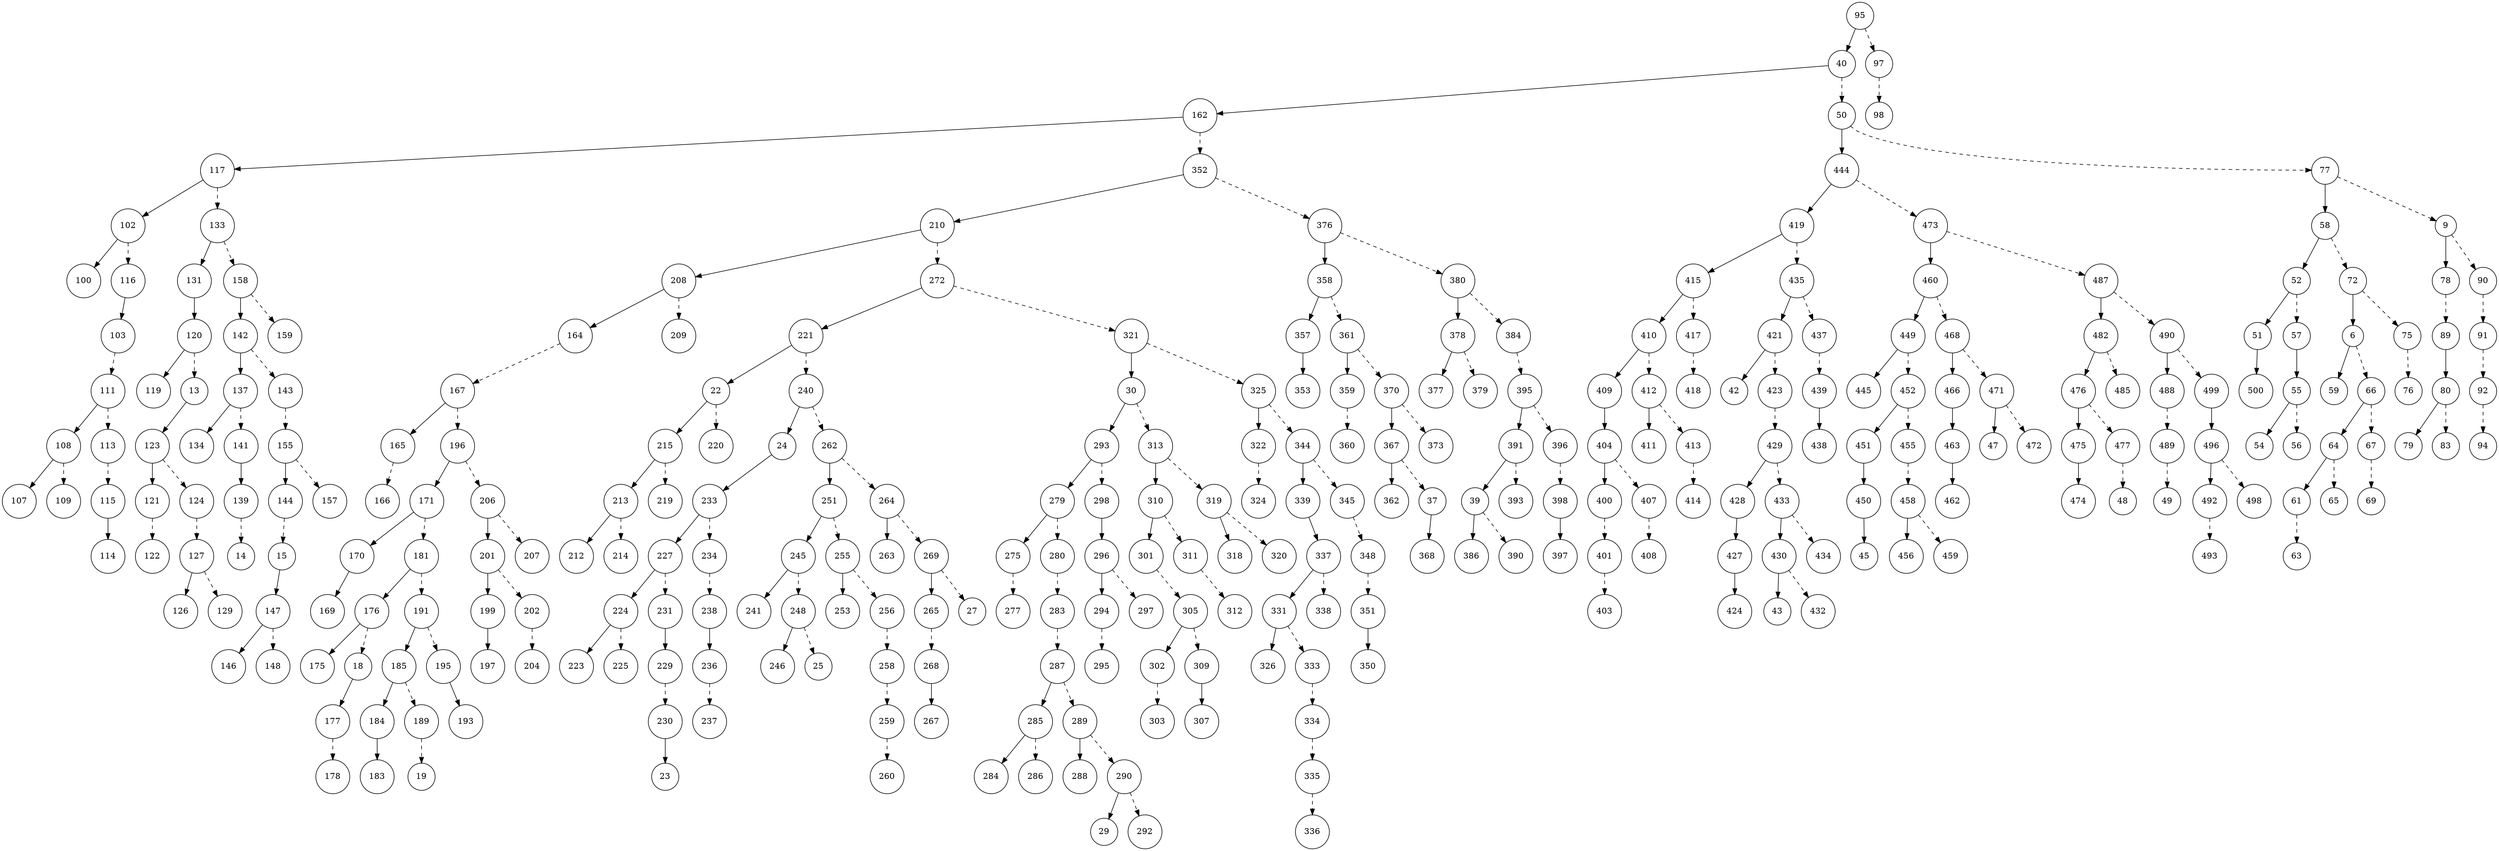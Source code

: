 digraph Tree {
    node [shape=circle];
    "95" -> "40";
    "95" -> "97" [style=dashed];
    "40" -> "162";
    "40" -> "50" [style=dashed];
    "162" -> "117";
    "162" -> "352" [style=dashed];
    "117" -> "102";
    "117" -> "133" [style=dashed];
    "102" -> "100";
    "102" -> "116" [style=dashed];
    "116" -> "103";
    "103" -> "111" [style=dashed];
    "111" -> "108";
    "111" -> "113" [style=dashed];
    "108" -> "107";
    "108" -> "109" [style=dashed];
    "113" -> "115" [style=dashed];
    "115" -> "114";
    "133" -> "131";
    "133" -> "158" [style=dashed];
    "131" -> "120";
    "120" -> "119";
    "120" -> "13" [style=dashed];
    "13" -> "123";
    "123" -> "121";
    "123" -> "124" [style=dashed];
    "121" -> "122" [style=dashed];
    "124" -> "127" [style=dashed];
    "127" -> "126";
    "127" -> "129" [style=dashed];
    "158" -> "142";
    "158" -> "159" [style=dashed];
    "142" -> "137";
    "142" -> "143" [style=dashed];
    "137" -> "134";
    "137" -> "141" [style=dashed];
    "141" -> "139";
    "139" -> "14" [style=dashed];
    "143" -> "155" [style=dashed];
    "155" -> "144";
    "155" -> "157" [style=dashed];
    "144" -> "15" [style=dashed];
    "15" -> "147";
    "147" -> "146";
    "147" -> "148" [style=dashed];
    "352" -> "210";
    "352" -> "376" [style=dashed];
    "210" -> "208";
    "210" -> "272" [style=dashed];
    "208" -> "164";
    "208" -> "209" [style=dashed];
    "164" -> "167" [style=dashed];
    "167" -> "165";
    "167" -> "196" [style=dashed];
    "165" -> "166" [style=dashed];
    "196" -> "171";
    "196" -> "206" [style=dashed];
    "171" -> "170";
    "171" -> "181" [style=dashed];
    "170" -> "169";
    "181" -> "176";
    "181" -> "191" [style=dashed];
    "176" -> "175";
    "176" -> "18" [style=dashed];
    "18" -> "177";
    "177" -> "178" [style=dashed];
    "191" -> "185";
    "191" -> "195" [style=dashed];
    "185" -> "184";
    "185" -> "189" [style=dashed];
    "184" -> "183";
    "189" -> "19" [style=dashed];
    "195" -> "193";
    "206" -> "201";
    "206" -> "207" [style=dashed];
    "201" -> "199";
    "201" -> "202" [style=dashed];
    "199" -> "197";
    "202" -> "204" [style=dashed];
    "272" -> "221";
    "272" -> "321" [style=dashed];
    "221" -> "22";
    "221" -> "240" [style=dashed];
    "22" -> "215";
    "22" -> "220" [style=dashed];
    "215" -> "213";
    "215" -> "219" [style=dashed];
    "213" -> "212";
    "213" -> "214" [style=dashed];
    "240" -> "24";
    "240" -> "262" [style=dashed];
    "24" -> "233";
    "233" -> "227";
    "233" -> "234" [style=dashed];
    "227" -> "224";
    "227" -> "231" [style=dashed];
    "224" -> "223";
    "224" -> "225" [style=dashed];
    "231" -> "229";
    "229" -> "230" [style=dashed];
    "230" -> "23";
    "234" -> "238" [style=dashed];
    "238" -> "236";
    "236" -> "237" [style=dashed];
    "262" -> "251";
    "262" -> "264" [style=dashed];
    "251" -> "245";
    "251" -> "255" [style=dashed];
    "245" -> "241";
    "245" -> "248" [style=dashed];
    "248" -> "246";
    "248" -> "25" [style=dashed];
    "255" -> "253";
    "255" -> "256" [style=dashed];
    "256" -> "258" [style=dashed];
    "258" -> "259" [style=dashed];
    "259" -> "260" [style=dashed];
    "264" -> "263";
    "264" -> "269" [style=dashed];
    "269" -> "265";
    "269" -> "27" [style=dashed];
    "265" -> "268" [style=dashed];
    "268" -> "267";
    "321" -> "30";
    "321" -> "325" [style=dashed];
    "30" -> "293";
    "30" -> "313" [style=dashed];
    "293" -> "279";
    "293" -> "298" [style=dashed];
    "279" -> "275";
    "279" -> "280" [style=dashed];
    "275" -> "277" [style=dashed];
    "280" -> "283" [style=dashed];
    "283" -> "287" [style=dashed];
    "287" -> "285";
    "287" -> "289" [style=dashed];
    "285" -> "284";
    "285" -> "286" [style=dashed];
    "289" -> "288";
    "289" -> "290" [style=dashed];
    "290" -> "29";
    "290" -> "292" [style=dashed];
    "298" -> "296";
    "296" -> "294";
    "296" -> "297" [style=dashed];
    "294" -> "295" [style=dashed];
    "313" -> "310";
    "313" -> "319" [style=dashed];
    "310" -> "301";
    "310" -> "311" [style=dashed];
    "301" -> "305" [style=dashed];
    "305" -> "302";
    "305" -> "309" [style=dashed];
    "302" -> "303" [style=dashed];
    "309" -> "307";
    "311" -> "312" [style=dashed];
    "319" -> "318";
    "319" -> "320" [style=dashed];
    "325" -> "322";
    "325" -> "344" [style=dashed];
    "322" -> "324" [style=dashed];
    "344" -> "339";
    "344" -> "345" [style=dashed];
    "339" -> "337";
    "337" -> "331";
    "337" -> "338" [style=dashed];
    "331" -> "326";
    "331" -> "333" [style=dashed];
    "333" -> "334" [style=dashed];
    "334" -> "335" [style=dashed];
    "335" -> "336" [style=dashed];
    "345" -> "348" [style=dashed];
    "348" -> "351" [style=dashed];
    "351" -> "350";
    "376" -> "358";
    "376" -> "380" [style=dashed];
    "358" -> "357";
    "358" -> "361" [style=dashed];
    "357" -> "353";
    "361" -> "359";
    "361" -> "370" [style=dashed];
    "359" -> "360" [style=dashed];
    "370" -> "367";
    "370" -> "373" [style=dashed];
    "367" -> "362";
    "367" -> "37" [style=dashed];
    "37" -> "368";
    "380" -> "378";
    "380" -> "384" [style=dashed];
    "378" -> "377";
    "378" -> "379" [style=dashed];
    "384" -> "395" [style=dashed];
    "395" -> "391";
    "395" -> "396" [style=dashed];
    "391" -> "39";
    "391" -> "393" [style=dashed];
    "39" -> "386";
    "39" -> "390" [style=dashed];
    "396" -> "398" [style=dashed];
    "398" -> "397";
    "50" -> "444";
    "50" -> "77" [style=dashed];
    "444" -> "419";
    "444" -> "473" [style=dashed];
    "419" -> "415";
    "419" -> "435" [style=dashed];
    "415" -> "410";
    "415" -> "417" [style=dashed];
    "410" -> "409";
    "410" -> "412" [style=dashed];
    "409" -> "404";
    "404" -> "400";
    "404" -> "407" [style=dashed];
    "400" -> "401" [style=dashed];
    "401" -> "403" [style=dashed];
    "407" -> "408" [style=dashed];
    "412" -> "411";
    "412" -> "413" [style=dashed];
    "413" -> "414" [style=dashed];
    "417" -> "418" [style=dashed];
    "435" -> "421";
    "435" -> "437" [style=dashed];
    "421" -> "42";
    "421" -> "423" [style=dashed];
    "423" -> "429" [style=dashed];
    "429" -> "428";
    "429" -> "433" [style=dashed];
    "428" -> "427";
    "427" -> "424";
    "433" -> "430";
    "433" -> "434" [style=dashed];
    "430" -> "43";
    "430" -> "432" [style=dashed];
    "437" -> "439" [style=dashed];
    "439" -> "438";
    "473" -> "460";
    "473" -> "487" [style=dashed];
    "460" -> "449";
    "460" -> "468" [style=dashed];
    "449" -> "445";
    "449" -> "452" [style=dashed];
    "452" -> "451";
    "452" -> "455" [style=dashed];
    "451" -> "450";
    "450" -> "45";
    "455" -> "458" [style=dashed];
    "458" -> "456";
    "458" -> "459" [style=dashed];
    "468" -> "466";
    "468" -> "471" [style=dashed];
    "466" -> "463";
    "463" -> "462";
    "471" -> "47";
    "471" -> "472" [style=dashed];
    "487" -> "482";
    "487" -> "490" [style=dashed];
    "482" -> "476";
    "482" -> "485" [style=dashed];
    "476" -> "475";
    "476" -> "477" [style=dashed];
    "475" -> "474";
    "477" -> "48" [style=dashed];
    "490" -> "488";
    "490" -> "499" [style=dashed];
    "488" -> "489" [style=dashed];
    "489" -> "49" [style=dashed];
    "499" -> "496";
    "496" -> "492";
    "496" -> "498" [style=dashed];
    "492" -> "493" [style=dashed];
    "77" -> "58";
    "77" -> "9" [style=dashed];
    "58" -> "52";
    "58" -> "72" [style=dashed];
    "52" -> "51";
    "52" -> "57" [style=dashed];
    "51" -> "500";
    "57" -> "55";
    "55" -> "54";
    "55" -> "56" [style=dashed];
    "72" -> "6";
    "72" -> "75" [style=dashed];
    "6" -> "59";
    "6" -> "66" [style=dashed];
    "66" -> "64";
    "66" -> "67" [style=dashed];
    "64" -> "61";
    "64" -> "65" [style=dashed];
    "61" -> "63" [style=dashed];
    "67" -> "69" [style=dashed];
    "75" -> "76" [style=dashed];
    "9" -> "78";
    "9" -> "90" [style=dashed];
    "78" -> "89" [style=dashed];
    "89" -> "80";
    "80" -> "79";
    "80" -> "83" [style=dashed];
    "90" -> "91" [style=dashed];
    "91" -> "92" [style=dashed];
    "92" -> "94" [style=dashed];
    "97" -> "98" [style=dashed];
}
